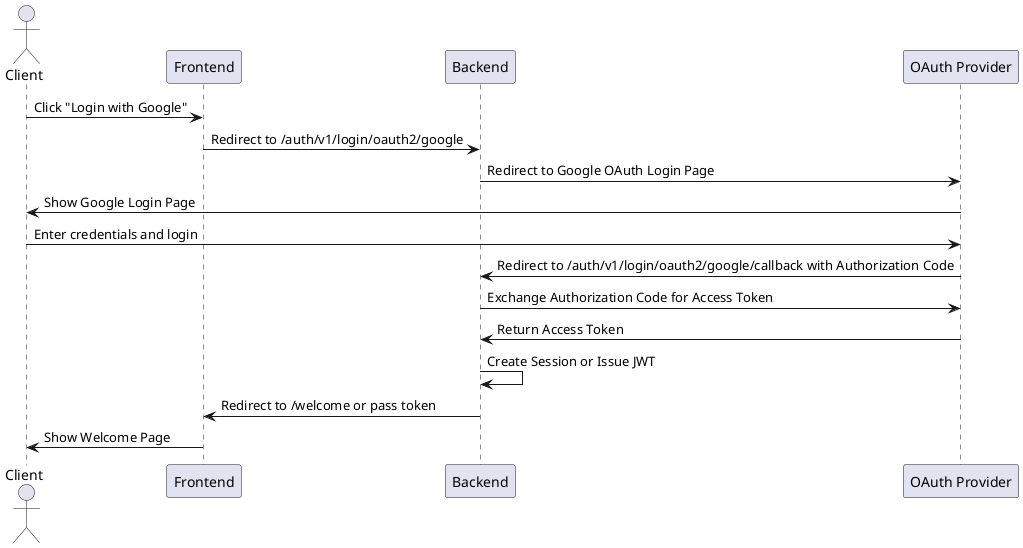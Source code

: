 @startuml OAuth2
actor Client
participant Frontend
participant Backend
participant "OAuth Provider" as OAuth

Client -> Frontend: Click "Login with Google"
Frontend -> Backend: Redirect to /auth/v1/login/oauth2/google
Backend -> OAuth: Redirect to Google OAuth Login Page
OAuth -> Client: Show Google Login Page

Client -> OAuth: Enter credentials and login
OAuth -> Backend: Redirect to /auth/v1/login/oauth2/google/callback with Authorization Code
Backend -> OAuth: Exchange Authorization Code for Access Token
OAuth -> Backend: Return Access Token

Backend -> Backend: Create Session or Issue JWT
Backend -> Frontend: Redirect to /welcome or pass token
Frontend -> Client: Show Welcome Page
@enduml
